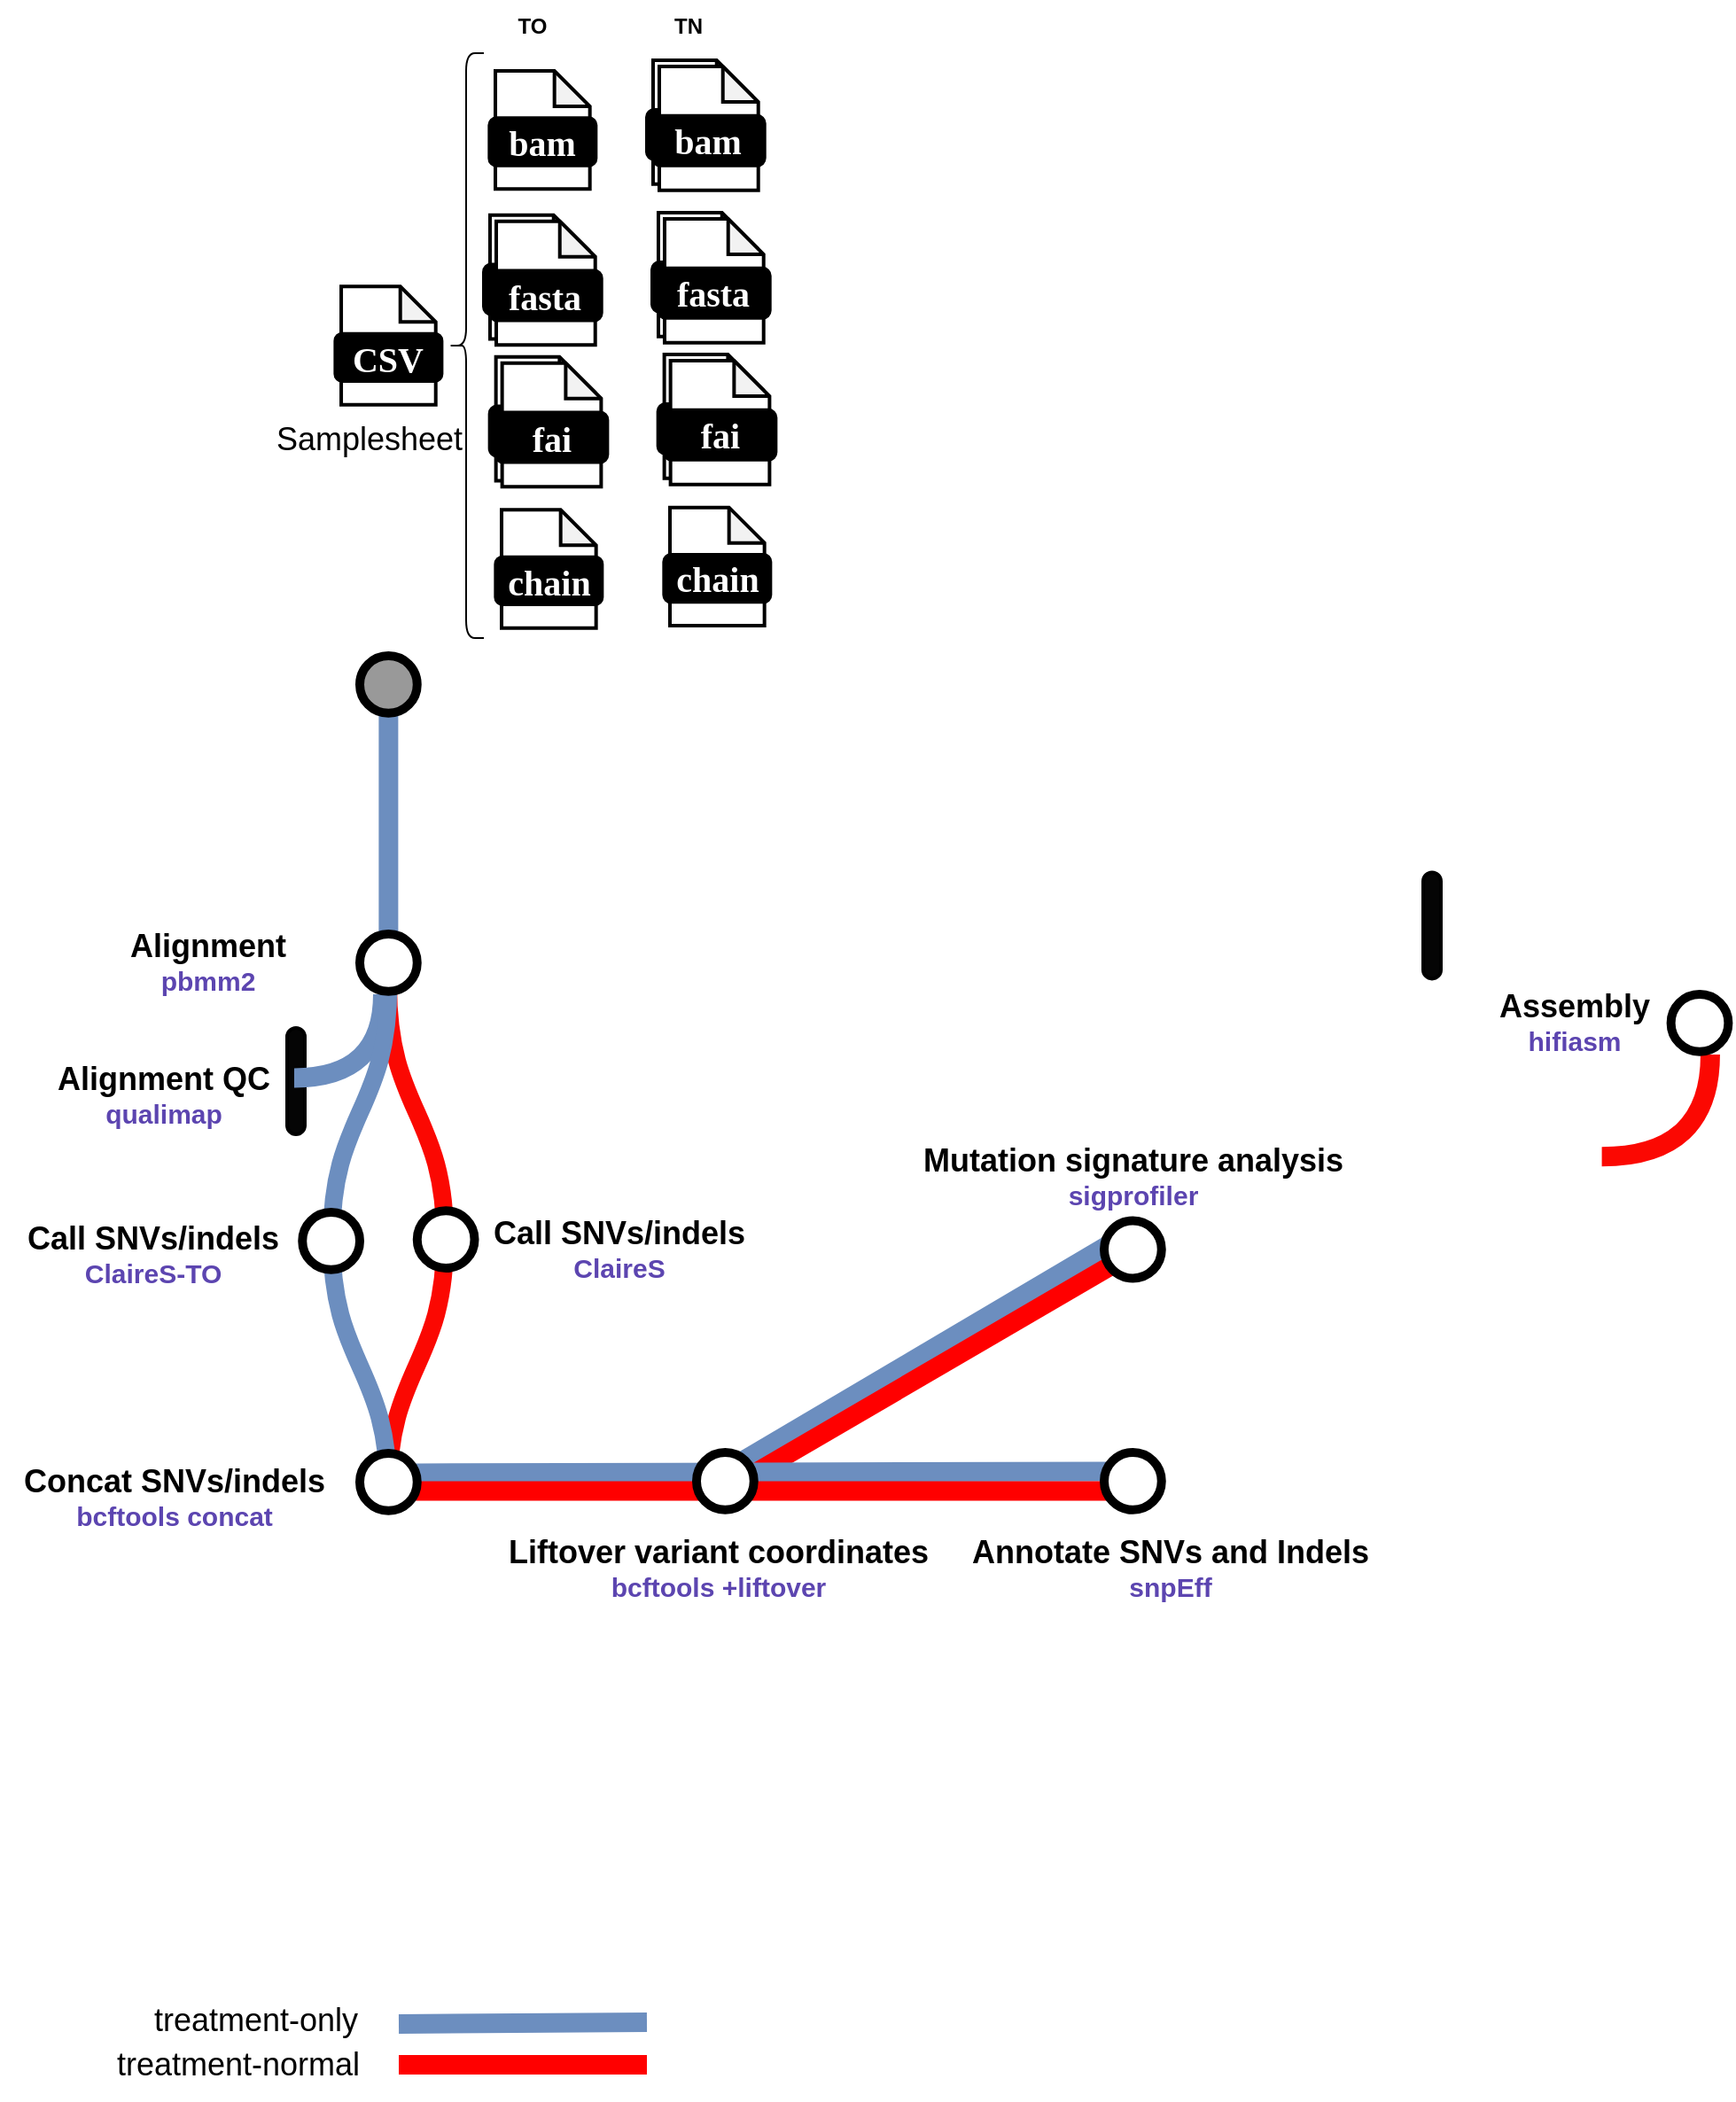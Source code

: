 <mxfile version="26.0.9">
  <diagram name="Page-1" id="ja9XtFvne95rLbHmj2Od">
    <mxGraphModel dx="3043" dy="1979" grid="1" gridSize="10" guides="1" tooltips="1" connect="1" arrows="1" fold="1" page="1" pageScale="1" pageWidth="850" pageHeight="1100" math="0" shadow="0">
      <root>
        <mxCell id="0" />
        <mxCell id="1" parent="0" />
        <mxCell id="D01ZsNCrRtUTPk7ArrLo-1" value="&lt;span style=&quot;font-size: 18px;&quot;&gt;&lt;b&gt;Alignment&lt;/b&gt;&lt;/span&gt;&lt;div&gt;&lt;b style=&quot;&quot;&gt;&lt;font color=&quot;#5c45b0&quot; style=&quot;font-size: 15px;&quot;&gt;pbmm2&lt;/font&gt;&lt;/b&gt;&lt;/div&gt;" style="text;html=1;align=center;verticalAlign=middle;resizable=0;points=[];autosize=1;strokeColor=none;fillColor=none;" vertex="1" parent="1">
          <mxGeometry x="-801" y="388.23" width="110" height="50" as="geometry" />
        </mxCell>
        <mxCell id="D01ZsNCrRtUTPk7ArrLo-3" value="" style="endArrow=none;html=1;rounded=1;strokeWidth=11;fontSize=12;startSize=8;endSize=8;curved=1;exitX=0.5;exitY=1;exitDx=0;exitDy=0;fillColor=#dae8fc;strokeColor=light-dark(#6c8ebf, #005759);" edge="1" parent="1" target="D01ZsNCrRtUTPk7ArrLo-20">
          <mxGeometry width="50" height="50" relative="1" as="geometry">
            <mxPoint x="-643.81" y="264.04" as="sourcePoint" />
            <mxPoint x="-643.81" y="604.04" as="targetPoint" />
          </mxGeometry>
        </mxCell>
        <mxCell id="D01ZsNCrRtUTPk7ArrLo-4" value="" style="group" vertex="1" connectable="0" parent="1">
          <mxGeometry x="-673.807" y="31.667" width="83.807" height="106.667" as="geometry" />
        </mxCell>
        <mxCell id="D01ZsNCrRtUTPk7ArrLo-5" value="" style="shape=note;whiteSpace=wrap;html=1;backgroundOutline=1;darkOpacity=0.05;rounded=1;size=20;strokeWidth=2;" vertex="1" parent="D01ZsNCrRtUTPk7ArrLo-4">
          <mxGeometry x="3.333" width="53.333" height="66.667" as="geometry" />
        </mxCell>
        <mxCell id="D01ZsNCrRtUTPk7ArrLo-6" value="&lt;font data-font-src=&quot;https://fonts.googleapis.com/css?family=Maven+Pro&quot; face=&quot;Maven Pro&quot; color=&quot;#ffffff&quot;&gt;&lt;b&gt;&lt;font style=&quot;font-size: 20px;&quot;&gt;CSV&lt;/font&gt;&lt;/b&gt;&lt;/font&gt;" style="rounded=1;whiteSpace=wrap;html=1;strokeWidth=2;fillColor=#000000;" vertex="1" parent="D01ZsNCrRtUTPk7ArrLo-4">
          <mxGeometry y="26.667" width="60" height="26.667" as="geometry" />
        </mxCell>
        <mxCell id="D01ZsNCrRtUTPk7ArrLo-7" value="&lt;font style=&quot;font-size: 18px;&quot; face=&quot;Helvetica&quot;&gt;Samplesheet&lt;/font&gt;" style="text;html=1;align=center;verticalAlign=middle;resizable=0;points=[];autosize=1;strokeColor=none;fillColor=none;" vertex="1" parent="D01ZsNCrRtUTPk7ArrLo-4">
          <mxGeometry x="-46.193" y="66.667" width="130" height="40" as="geometry" />
        </mxCell>
        <mxCell id="D01ZsNCrRtUTPk7ArrLo-8" value="" style="group" vertex="1" connectable="0" parent="1">
          <mxGeometry x="-586.83" y="-90" width="60" height="66.667" as="geometry" />
        </mxCell>
        <mxCell id="D01ZsNCrRtUTPk7ArrLo-9" value="" style="shape=note;whiteSpace=wrap;html=1;backgroundOutline=1;darkOpacity=0.05;rounded=1;size=20;strokeWidth=2;" vertex="1" parent="D01ZsNCrRtUTPk7ArrLo-8">
          <mxGeometry x="3.333" width="53.333" height="66.667" as="geometry" />
        </mxCell>
        <mxCell id="D01ZsNCrRtUTPk7ArrLo-10" value="&lt;font face=&quot;Maven Pro&quot; color=&quot;#ffffff&quot;&gt;&lt;span style=&quot;font-size: 20px;&quot;&gt;&lt;b&gt;bam&lt;/b&gt;&lt;/span&gt;&lt;/font&gt;" style="rounded=1;whiteSpace=wrap;html=1;strokeWidth=2;fillColor=#000000;" vertex="1" parent="D01ZsNCrRtUTPk7ArrLo-8">
          <mxGeometry y="26.667" width="60" height="26.667" as="geometry" />
        </mxCell>
        <mxCell id="D01ZsNCrRtUTPk7ArrLo-14" value="" style="shape=curlyBracket;whiteSpace=wrap;html=1;rounded=1;labelPosition=left;verticalLabelPosition=middle;align=right;verticalAlign=middle;size=0.5;" vertex="1" parent="1">
          <mxGeometry x="-610" y="-100" width="20" height="330" as="geometry" />
        </mxCell>
        <mxCell id="D01ZsNCrRtUTPk7ArrLo-15" value="" style="group" vertex="1" connectable="0" parent="1">
          <mxGeometry x="-583.33" y="157.663" width="60" height="66.667" as="geometry" />
        </mxCell>
        <mxCell id="D01ZsNCrRtUTPk7ArrLo-16" value="" style="shape=note;whiteSpace=wrap;html=1;backgroundOutline=1;darkOpacity=0.05;rounded=1;size=20;strokeWidth=2;" vertex="1" parent="D01ZsNCrRtUTPk7ArrLo-15">
          <mxGeometry x="3.333" width="53.333" height="66.667" as="geometry" />
        </mxCell>
        <mxCell id="D01ZsNCrRtUTPk7ArrLo-17" value="&lt;font data-font-src=&quot;https://fonts.googleapis.com/css?family=Maven+Pro&quot; face=&quot;Maven Pro&quot; color=&quot;#ffffff&quot;&gt;&lt;b&gt;&lt;font style=&quot;font-size: 20px;&quot;&gt;chain&lt;/font&gt;&lt;/b&gt;&lt;/font&gt;" style="rounded=1;whiteSpace=wrap;html=1;strokeWidth=2;fillColor=#000000;" vertex="1" parent="D01ZsNCrRtUTPk7ArrLo-15">
          <mxGeometry y="26.667" width="60" height="26.667" as="geometry" />
        </mxCell>
        <mxCell id="D01ZsNCrRtUTPk7ArrLo-18" value="&lt;b&gt;TO&lt;/b&gt;" style="text;html=1;align=center;verticalAlign=middle;resizable=0;points=[];autosize=1;strokeColor=none;fillColor=none;" vertex="1" parent="1">
          <mxGeometry x="-583.33" y="-130" width="40" height="30" as="geometry" />
        </mxCell>
        <mxCell id="D01ZsNCrRtUTPk7ArrLo-24" value="" style="ellipse;whiteSpace=wrap;html=1;aspect=fixed;rounded=1;rotation=0;strokeWidth=5;fillColor=#999999;" vertex="1" parent="1">
          <mxGeometry x="-660" y="239.999" width="32.381" height="32.381" as="geometry" />
        </mxCell>
        <mxCell id="D01ZsNCrRtUTPk7ArrLo-25" value="&lt;b&gt;TN&lt;/b&gt;" style="text;html=1;align=center;verticalAlign=middle;resizable=0;points=[];autosize=1;strokeColor=none;fillColor=none;" vertex="1" parent="1">
          <mxGeometry x="-495.0" y="-130" width="40" height="30" as="geometry" />
        </mxCell>
        <mxCell id="D01ZsNCrRtUTPk7ArrLo-33" value="" style="group" vertex="1" connectable="0" parent="1">
          <mxGeometry x="-590" y="-8.66" width="66.35" height="73.34" as="geometry" />
        </mxCell>
        <mxCell id="D01ZsNCrRtUTPk7ArrLo-34" value="" style="shape=note;whiteSpace=wrap;html=1;backgroundOutline=1;darkOpacity=0.05;rounded=1;size=20;strokeWidth=2;" vertex="1" parent="D01ZsNCrRtUTPk7ArrLo-33">
          <mxGeometry x="3.492" width="55.874" height="69.848" as="geometry" />
        </mxCell>
        <mxCell id="D01ZsNCrRtUTPk7ArrLo-35" value="&lt;font data-font-src=&quot;https://fonts.googleapis.com/css?family=Maven+Pro&quot; face=&quot;Maven Pro&quot; color=&quot;#ffffff&quot;&gt;&lt;b&gt;&lt;font style=&quot;font-size: 20px;&quot;&gt;Fastq&lt;/font&gt;&lt;/b&gt;&lt;/font&gt;" style="rounded=1;whiteSpace=wrap;html=1;strokeWidth=2;fillColor=#000000;" vertex="1" parent="D01ZsNCrRtUTPk7ArrLo-33">
          <mxGeometry y="27.939" width="62.858" height="27.939" as="geometry" />
        </mxCell>
        <mxCell id="D01ZsNCrRtUTPk7ArrLo-36" value="" style="shape=note;whiteSpace=wrap;html=1;backgroundOutline=1;darkOpacity=0.05;rounded=1;size=20;strokeWidth=2;" vertex="1" parent="D01ZsNCrRtUTPk7ArrLo-33">
          <mxGeometry x="6.984" y="3.492" width="55.874" height="69.848" as="geometry" />
        </mxCell>
        <mxCell id="D01ZsNCrRtUTPk7ArrLo-37" value="&lt;font data-font-src=&quot;https://fonts.googleapis.com/css?family=Maven+Pro&quot; face=&quot;Maven Pro&quot; color=&quot;#ffffff&quot;&gt;&lt;b&gt;&lt;font style=&quot;font-size: 20px;&quot;&gt;fasta&lt;/font&gt;&lt;/b&gt;&lt;/font&gt;" style="rounded=1;whiteSpace=wrap;html=1;strokeWidth=2;fillColor=#000000;" vertex="1" parent="D01ZsNCrRtUTPk7ArrLo-33">
          <mxGeometry x="3.492" y="31.431" width="62.858" height="27.939" as="geometry" />
        </mxCell>
        <mxCell id="D01ZsNCrRtUTPk7ArrLo-38" value="" style="group" vertex="1" connectable="0" parent="1">
          <mxGeometry x="-586.67" y="71.34" width="66.35" height="73.34" as="geometry" />
        </mxCell>
        <mxCell id="D01ZsNCrRtUTPk7ArrLo-39" value="" style="shape=note;whiteSpace=wrap;html=1;backgroundOutline=1;darkOpacity=0.05;rounded=1;size=20;strokeWidth=2;" vertex="1" parent="D01ZsNCrRtUTPk7ArrLo-38">
          <mxGeometry x="3.492" width="55.874" height="69.848" as="geometry" />
        </mxCell>
        <mxCell id="D01ZsNCrRtUTPk7ArrLo-40" value="&lt;font data-font-src=&quot;https://fonts.googleapis.com/css?family=Maven+Pro&quot; face=&quot;Maven Pro&quot; color=&quot;#ffffff&quot;&gt;&lt;b&gt;&lt;font style=&quot;font-size: 20px;&quot;&gt;Fastq&lt;/font&gt;&lt;/b&gt;&lt;/font&gt;" style="rounded=1;whiteSpace=wrap;html=1;strokeWidth=2;fillColor=#000000;" vertex="1" parent="D01ZsNCrRtUTPk7ArrLo-38">
          <mxGeometry y="27.939" width="62.858" height="27.939" as="geometry" />
        </mxCell>
        <mxCell id="D01ZsNCrRtUTPk7ArrLo-41" value="" style="shape=note;whiteSpace=wrap;html=1;backgroundOutline=1;darkOpacity=0.05;rounded=1;size=20;strokeWidth=2;" vertex="1" parent="D01ZsNCrRtUTPk7ArrLo-38">
          <mxGeometry x="6.984" y="3.492" width="55.874" height="69.848" as="geometry" />
        </mxCell>
        <mxCell id="D01ZsNCrRtUTPk7ArrLo-42" value="&lt;font data-font-src=&quot;https://fonts.googleapis.com/css?family=Maven+Pro&quot; face=&quot;Maven Pro&quot; color=&quot;#ffffff&quot;&gt;&lt;b&gt;&lt;font style=&quot;font-size: 20px;&quot;&gt;fai&lt;/font&gt;&lt;/b&gt;&lt;/font&gt;" style="rounded=1;whiteSpace=wrap;html=1;strokeWidth=2;fillColor=#000000;" vertex="1" parent="D01ZsNCrRtUTPk7ArrLo-38">
          <mxGeometry x="3.492" y="31.431" width="62.858" height="27.939" as="geometry" />
        </mxCell>
        <mxCell id="D01ZsNCrRtUTPk7ArrLo-43" value="" style="group" vertex="1" connectable="0" parent="1">
          <mxGeometry x="-488.33" y="156.323" width="60" height="66.667" as="geometry" />
        </mxCell>
        <mxCell id="D01ZsNCrRtUTPk7ArrLo-44" value="" style="shape=note;whiteSpace=wrap;html=1;backgroundOutline=1;darkOpacity=0.05;rounded=1;size=20;strokeWidth=2;" vertex="1" parent="D01ZsNCrRtUTPk7ArrLo-43">
          <mxGeometry x="3.333" width="53.333" height="66.667" as="geometry" />
        </mxCell>
        <mxCell id="D01ZsNCrRtUTPk7ArrLo-45" value="&lt;font data-font-src=&quot;https://fonts.googleapis.com/css?family=Maven+Pro&quot; face=&quot;Maven Pro&quot; color=&quot;#ffffff&quot;&gt;&lt;b&gt;&lt;font style=&quot;font-size: 20px;&quot;&gt;chain&lt;/font&gt;&lt;/b&gt;&lt;/font&gt;" style="rounded=1;whiteSpace=wrap;html=1;strokeWidth=2;fillColor=#000000;" vertex="1" parent="D01ZsNCrRtUTPk7ArrLo-43">
          <mxGeometry y="26.667" width="60" height="26.667" as="geometry" />
        </mxCell>
        <mxCell id="D01ZsNCrRtUTPk7ArrLo-46" value="" style="group" vertex="1" connectable="0" parent="1">
          <mxGeometry x="-495" y="-10.0" width="66.35" height="73.34" as="geometry" />
        </mxCell>
        <mxCell id="D01ZsNCrRtUTPk7ArrLo-47" value="" style="shape=note;whiteSpace=wrap;html=1;backgroundOutline=1;darkOpacity=0.05;rounded=1;size=20;strokeWidth=2;" vertex="1" parent="D01ZsNCrRtUTPk7ArrLo-46">
          <mxGeometry x="3.492" width="55.874" height="69.848" as="geometry" />
        </mxCell>
        <mxCell id="D01ZsNCrRtUTPk7ArrLo-48" value="&lt;font data-font-src=&quot;https://fonts.googleapis.com/css?family=Maven+Pro&quot; face=&quot;Maven Pro&quot; color=&quot;#ffffff&quot;&gt;&lt;b&gt;&lt;font style=&quot;font-size: 20px;&quot;&gt;Fastq&lt;/font&gt;&lt;/b&gt;&lt;/font&gt;" style="rounded=1;whiteSpace=wrap;html=1;strokeWidth=2;fillColor=#000000;" vertex="1" parent="D01ZsNCrRtUTPk7ArrLo-46">
          <mxGeometry y="27.939" width="62.858" height="27.939" as="geometry" />
        </mxCell>
        <mxCell id="D01ZsNCrRtUTPk7ArrLo-49" value="" style="shape=note;whiteSpace=wrap;html=1;backgroundOutline=1;darkOpacity=0.05;rounded=1;size=20;strokeWidth=2;" vertex="1" parent="D01ZsNCrRtUTPk7ArrLo-46">
          <mxGeometry x="6.984" y="3.492" width="55.874" height="69.848" as="geometry" />
        </mxCell>
        <mxCell id="D01ZsNCrRtUTPk7ArrLo-50" value="&lt;font data-font-src=&quot;https://fonts.googleapis.com/css?family=Maven+Pro&quot; face=&quot;Maven Pro&quot; color=&quot;#ffffff&quot;&gt;&lt;b&gt;&lt;font style=&quot;font-size: 20px;&quot;&gt;fasta&lt;/font&gt;&lt;/b&gt;&lt;/font&gt;" style="rounded=1;whiteSpace=wrap;html=1;strokeWidth=2;fillColor=#000000;" vertex="1" parent="D01ZsNCrRtUTPk7ArrLo-46">
          <mxGeometry x="3.492" y="31.431" width="62.858" height="27.939" as="geometry" />
        </mxCell>
        <mxCell id="D01ZsNCrRtUTPk7ArrLo-51" value="" style="group" vertex="1" connectable="0" parent="1">
          <mxGeometry x="-491.67" y="70" width="66.35" height="73.34" as="geometry" />
        </mxCell>
        <mxCell id="D01ZsNCrRtUTPk7ArrLo-52" value="" style="shape=note;whiteSpace=wrap;html=1;backgroundOutline=1;darkOpacity=0.05;rounded=1;size=20;strokeWidth=2;" vertex="1" parent="D01ZsNCrRtUTPk7ArrLo-51">
          <mxGeometry x="3.492" width="55.874" height="69.848" as="geometry" />
        </mxCell>
        <mxCell id="D01ZsNCrRtUTPk7ArrLo-53" value="&lt;font data-font-src=&quot;https://fonts.googleapis.com/css?family=Maven+Pro&quot; face=&quot;Maven Pro&quot; color=&quot;#ffffff&quot;&gt;&lt;b&gt;&lt;font style=&quot;font-size: 20px;&quot;&gt;Fastq&lt;/font&gt;&lt;/b&gt;&lt;/font&gt;" style="rounded=1;whiteSpace=wrap;html=1;strokeWidth=2;fillColor=#000000;" vertex="1" parent="D01ZsNCrRtUTPk7ArrLo-51">
          <mxGeometry y="27.939" width="62.858" height="27.939" as="geometry" />
        </mxCell>
        <mxCell id="D01ZsNCrRtUTPk7ArrLo-54" value="" style="shape=note;whiteSpace=wrap;html=1;backgroundOutline=1;darkOpacity=0.05;rounded=1;size=20;strokeWidth=2;" vertex="1" parent="D01ZsNCrRtUTPk7ArrLo-51">
          <mxGeometry x="6.984" y="3.492" width="55.874" height="69.848" as="geometry" />
        </mxCell>
        <mxCell id="D01ZsNCrRtUTPk7ArrLo-55" value="&lt;font data-font-src=&quot;https://fonts.googleapis.com/css?family=Maven+Pro&quot; face=&quot;Maven Pro&quot; color=&quot;#ffffff&quot;&gt;&lt;b&gt;&lt;font style=&quot;font-size: 20px;&quot;&gt;fai&lt;/font&gt;&lt;/b&gt;&lt;/font&gt;" style="rounded=1;whiteSpace=wrap;html=1;strokeWidth=2;fillColor=#000000;" vertex="1" parent="D01ZsNCrRtUTPk7ArrLo-51">
          <mxGeometry x="3.492" y="31.431" width="62.858" height="27.939" as="geometry" />
        </mxCell>
        <mxCell id="D01ZsNCrRtUTPk7ArrLo-56" value="" style="group" vertex="1" connectable="0" parent="1">
          <mxGeometry x="-498" y="-96" width="66.35" height="73.34" as="geometry" />
        </mxCell>
        <mxCell id="D01ZsNCrRtUTPk7ArrLo-57" value="" style="shape=note;whiteSpace=wrap;html=1;backgroundOutline=1;darkOpacity=0.05;rounded=1;size=20;strokeWidth=2;" vertex="1" parent="D01ZsNCrRtUTPk7ArrLo-56">
          <mxGeometry x="3.492" width="55.874" height="69.848" as="geometry" />
        </mxCell>
        <mxCell id="D01ZsNCrRtUTPk7ArrLo-58" value="&lt;font data-font-src=&quot;https://fonts.googleapis.com/css?family=Maven+Pro&quot; face=&quot;Maven Pro&quot; color=&quot;#ffffff&quot;&gt;&lt;b&gt;&lt;font style=&quot;font-size: 20px;&quot;&gt;Fastq&lt;/font&gt;&lt;/b&gt;&lt;/font&gt;" style="rounded=1;whiteSpace=wrap;html=1;strokeWidth=2;fillColor=#000000;" vertex="1" parent="D01ZsNCrRtUTPk7ArrLo-56">
          <mxGeometry y="27.939" width="62.858" height="27.939" as="geometry" />
        </mxCell>
        <mxCell id="D01ZsNCrRtUTPk7ArrLo-59" value="" style="shape=note;whiteSpace=wrap;html=1;backgroundOutline=1;darkOpacity=0.05;rounded=1;size=20;strokeWidth=2;" vertex="1" parent="D01ZsNCrRtUTPk7ArrLo-56">
          <mxGeometry x="6.984" y="3.492" width="55.874" height="69.848" as="geometry" />
        </mxCell>
        <mxCell id="D01ZsNCrRtUTPk7ArrLo-60" value="&lt;font data-font-src=&quot;https://fonts.googleapis.com/css?family=Maven+Pro&quot; face=&quot;Maven Pro&quot; color=&quot;#ffffff&quot;&gt;&lt;b&gt;&lt;font style=&quot;font-size: 20px;&quot;&gt;bam&lt;/font&gt;&lt;/b&gt;&lt;/font&gt;" style="rounded=1;whiteSpace=wrap;html=1;strokeWidth=2;fillColor=#000000;" vertex="1" parent="D01ZsNCrRtUTPk7ArrLo-56">
          <mxGeometry x="3.492" y="31.431" width="62.858" height="27.939" as="geometry" />
        </mxCell>
        <mxCell id="D01ZsNCrRtUTPk7ArrLo-61" value="" style="endArrow=none;html=1;rounded=1;strokeWidth=11;fontSize=12;startSize=8;endSize=8;curved=1;exitX=0.5;exitY=1;exitDx=0;exitDy=0;fillColor=#dae8fc;strokeColor=#6c8ebf;movable=1;resizable=1;rotatable=1;deletable=1;editable=1;locked=0;connectable=1;" edge="1" parent="1">
          <mxGeometry width="50" height="50" relative="1" as="geometry">
            <mxPoint x="-638" y="1012" as="sourcePoint" />
            <mxPoint x="-498.0" y="1011" as="targetPoint" />
          </mxGeometry>
        </mxCell>
        <mxCell id="D01ZsNCrRtUTPk7ArrLo-62" value="" style="endArrow=none;html=1;rounded=1;strokeWidth=11;fontSize=12;startSize=8;endSize=8;curved=1;fillColor=#dae8fc;strokeColor=#FF0000;" edge="1" parent="1">
          <mxGeometry width="50" height="50" relative="1" as="geometry">
            <mxPoint x="-498.0" y="1035" as="sourcePoint" />
            <mxPoint x="-638" y="1035" as="targetPoint" />
          </mxGeometry>
        </mxCell>
        <mxCell id="D01ZsNCrRtUTPk7ArrLo-63" value="&lt;span style=&quot;font-size: 18px;&quot;&gt;treatment-only&lt;/span&gt;" style="text;html=1;align=center;verticalAlign=middle;resizable=0;points=[];autosize=1;strokeColor=none;fillColor=none;" vertex="1" parent="1">
          <mxGeometry x="-789" y="990" width="140" height="40" as="geometry" />
        </mxCell>
        <mxCell id="D01ZsNCrRtUTPk7ArrLo-64" value="&lt;span style=&quot;font-size: 18px;&quot;&gt;treatment-normal&lt;/span&gt;" style="text;html=1;align=center;verticalAlign=middle;resizable=0;points=[];autosize=1;strokeColor=none;fillColor=none;container=0;flipH=0;" vertex="1" parent="1">
          <mxGeometry x="-809" y="1015" width="160" height="40" as="geometry" />
        </mxCell>
        <mxCell id="D01ZsNCrRtUTPk7ArrLo-65" value="&lt;span style=&quot;font-size: 18px;&quot;&gt;&lt;b&gt;Assembly&lt;/b&gt;&lt;/span&gt;&lt;div&gt;&lt;b style=&quot;&quot;&gt;&lt;font color=&quot;#5c45b0&quot; style=&quot;font-size: 15px;&quot;&gt;hifiasm&lt;/font&gt;&lt;/b&gt;&lt;/div&gt;" style="text;html=1;align=center;verticalAlign=middle;resizable=0;points=[];autosize=1;strokeColor=none;fillColor=none;" vertex="1" parent="1">
          <mxGeometry x="-30.19" y="422.19" width="110" height="50" as="geometry" />
        </mxCell>
        <mxCell id="D01ZsNCrRtUTPk7ArrLo-66" value="" style="rounded=1;whiteSpace=wrap;html=1;strokeWidth=2;arcSize=50;fillColor=#050505;" vertex="1" parent="1">
          <mxGeometry x="-701" y="450" width="10" height="60" as="geometry" />
        </mxCell>
        <mxCell id="D01ZsNCrRtUTPk7ArrLo-67" value="&lt;span style=&quot;font-size: 18px;&quot;&gt;&lt;b&gt;Alignment QC&lt;/b&gt;&lt;/span&gt;&lt;div&gt;&lt;font color=&quot;#5c45b0&quot;&gt;&lt;span style=&quot;font-size: 15px;&quot;&gt;&lt;b&gt;qualimap&lt;/b&gt;&lt;/span&gt;&lt;/font&gt;&lt;/div&gt;" style="text;html=1;align=center;verticalAlign=middle;resizable=0;points=[];autosize=1;strokeColor=none;fillColor=none;" vertex="1" parent="1">
          <mxGeometry x="-841" y="463.38" width="140" height="50" as="geometry" />
        </mxCell>
        <mxCell id="D01ZsNCrRtUTPk7ArrLo-69" value="" style="endArrow=none;html=1;rounded=1;strokeWidth=11;fontSize=12;startSize=8;endSize=8;curved=1;exitX=0.5;exitY=1;exitDx=0;exitDy=0;fillColor=#dae8fc;strokeColor=light-dark(#fb0802, #005759);edgeStyle=orthogonalEdgeStyle;" edge="1" parent="1">
          <mxGeometry width="50" height="50" relative="1" as="geometry">
            <mxPoint x="101.98" y="465.0" as="sourcePoint" />
            <mxPoint x="40.8" y="522.62" as="targetPoint" />
            <Array as="points">
              <mxPoint x="101.8" y="522.62" />
            </Array>
          </mxGeometry>
        </mxCell>
        <mxCell id="D01ZsNCrRtUTPk7ArrLo-70" value="" style="ellipse;whiteSpace=wrap;html=1;aspect=fixed;rounded=1;rotation=0;strokeWidth=5;" vertex="1" parent="1">
          <mxGeometry x="79.81" y="430.999" width="32.381" height="32.381" as="geometry" />
        </mxCell>
        <mxCell id="D01ZsNCrRtUTPk7ArrLo-68" value="" style="endArrow=none;html=1;rounded=1;strokeWidth=11;fontSize=12;startSize=8;endSize=8;curved=1;exitX=0.5;exitY=1;exitDx=0;exitDy=0;fillColor=#dae8fc;strokeColor=#6c8ebf;edgeStyle=orthogonalEdgeStyle;entryX=1;entryY=0.28;entryDx=0;entryDy=0;entryPerimeter=0;" edge="1" parent="1">
          <mxGeometry width="50" height="50" relative="1" as="geometry">
            <mxPoint x="-647" y="431.0" as="sourcePoint" />
            <mxPoint x="-697" y="478.19" as="targetPoint" />
            <Array as="points">
              <mxPoint x="-647" y="479.19" />
            </Array>
          </mxGeometry>
        </mxCell>
        <mxCell id="D01ZsNCrRtUTPk7ArrLo-74" value="&lt;span style=&quot;font-size: 18px;&quot;&gt;&lt;b&gt;Call SNVs/indels&lt;/b&gt;&lt;/span&gt;&lt;br&gt;&lt;div&gt;&lt;b style=&quot;&quot;&gt;&lt;font color=&quot;#5c45b0&quot; style=&quot;font-size: 15px;&quot;&gt;ClaireS&lt;/font&gt;&lt;/b&gt;&lt;/div&gt;" style="text;html=1;align=center;verticalAlign=middle;resizable=0;points=[];autosize=1;strokeColor=none;fillColor=none;" vertex="1" parent="1">
          <mxGeometry x="-598.65" y="550" width="170" height="50" as="geometry" />
        </mxCell>
        <mxCell id="D01ZsNCrRtUTPk7ArrLo-75" value="" style="shape=stencil(nVPBbsMgDP0ajkNgjzU7Tun2H6ylC1oKEaFt9vcjMZ2alkzdLC4828/m2TCs+0Z3hoHQfWc2keGaARx1sPq9TTAkT0MgcgWrZBWhJ0JBcvk0GqF9DP7TnOw25izrGhNsHL34ysRLihkP1hvvXCpovetnngt/ItPWpVwxEJmgIl90k3TrEv/eRBNmKIO3u2nl/2mxTsjSU7De+WA+gj+4bbGZnW1bUuyXjjs9annjOLv3/mguFOJzja6GVq7xo80hEJekZMXheRyuypSyyDlAOTrDwFFIEI/KPIi8JANmTQVXFSbLGbiY8be+peLV6qrpUhtQCIfyG7G47eeO71J5WpWFYaZvuLQGU9rNHk0ofd0J+AY=);whiteSpace=wrap;html=1;fillColor=none;strokeColor=light-dark(#fb0802, #005759);strokeWidth=10;rotation=90;" vertex="1" parent="1">
          <mxGeometry x="-771.08" y="553.14" width="286.27" height="32.07" as="geometry" />
        </mxCell>
        <mxCell id="D01ZsNCrRtUTPk7ArrLo-73" value="" style="ellipse;whiteSpace=wrap;html=1;aspect=fixed;rounded=1;rotation=0;strokeWidth=5;" vertex="1" parent="1">
          <mxGeometry x="-627.62" y="553.139" width="32.381" height="32.381" as="geometry" />
        </mxCell>
        <mxCell id="D01ZsNCrRtUTPk7ArrLo-76" value="" style="shape=stencil(nVPBbsMgDP0ajkNgjzU7Tun2H6ylC1oKEaFt9vcjMZ2alkzdLC4828/m2TCs+0Z3hoHQfWc2keGaARx1sPq9TTAkT0MgcgWrZBWhJ0JBcvk0GqF9DP7TnOw25izrGhNsHL34ysRLihkP1hvvXCpovetnngt/ItPWpVwxEJmgIl90k3TrEv/eRBNmKIO3u2nl/2mxTsjSU7De+WA+gj+4bbGZnW1bUuyXjjs9annjOLv3/mguFOJzja6GVq7xo80hEJekZMXheRyuypSyyDlAOTrDwFFIEI/KPIi8JANmTQVXFSbLGbiY8be+peLV6qrpUhtQCIfyG7G47eeO71J5WpWFYaZvuLQGU9rNHk0ofd0J+AY=);whiteSpace=wrap;html=1;fillColor=none;strokeColor=light-dark(#6c8ebf, #005759);strokeWidth=10;rotation=90;flipV=1;" vertex="1" parent="1">
          <mxGeometry x="-803" y="553.14" width="286.27" height="32.07" as="geometry" />
        </mxCell>
        <mxCell id="D01ZsNCrRtUTPk7ArrLo-77" value="" style="ellipse;whiteSpace=wrap;html=1;aspect=fixed;rounded=1;rotation=0;strokeWidth=5;" vertex="1" parent="1">
          <mxGeometry x="-692.38" y="553.999" width="32.381" height="32.381" as="geometry" />
        </mxCell>
        <mxCell id="D01ZsNCrRtUTPk7ArrLo-78" value="&lt;span style=&quot;font-size: 18px;&quot;&gt;&lt;b&gt;Call SNVs/indels&lt;/b&gt;&lt;/span&gt;&lt;br&gt;&lt;div&gt;&lt;b style=&quot;&quot;&gt;&lt;font color=&quot;#5c45b0&quot; style=&quot;font-size: 15px;&quot;&gt;ClaireS-TO&lt;/font&gt;&lt;/b&gt;&lt;/div&gt;" style="text;html=1;align=center;verticalAlign=middle;resizable=0;points=[];autosize=1;strokeColor=none;fillColor=none;" vertex="1" parent="1">
          <mxGeometry x="-862.38" y="553.14" width="170" height="50" as="geometry" />
        </mxCell>
        <mxCell id="D01ZsNCrRtUTPk7ArrLo-20" value="" style="ellipse;whiteSpace=wrap;html=1;aspect=fixed;rounded=1;rotation=0;strokeWidth=5;" vertex="1" parent="1">
          <mxGeometry x="-660" y="397.039" width="32.381" height="32.381" as="geometry" />
        </mxCell>
        <mxCell id="D01ZsNCrRtUTPk7ArrLo-80" value="&lt;span style=&quot;font-size: 18px;&quot;&gt;&lt;b&gt;Concat SNVs/indels&lt;/b&gt;&lt;/span&gt;&lt;br&gt;&lt;div&gt;&lt;b style=&quot;&quot;&gt;&lt;font color=&quot;#5c45b0&quot; style=&quot;font-size: 15px;&quot;&gt;bcftools concat&lt;/font&gt;&lt;/b&gt;&lt;/div&gt;" style="text;html=1;align=center;verticalAlign=middle;resizable=0;points=[];autosize=1;strokeColor=none;fillColor=none;" vertex="1" parent="1">
          <mxGeometry x="-859.81" y="690" width="190" height="50" as="geometry" />
        </mxCell>
        <mxCell id="D01ZsNCrRtUTPk7ArrLo-85" value="&lt;span style=&quot;font-size: 18px;&quot;&gt;&lt;b&gt;Liftover variant coordinates&lt;/b&gt;&lt;/span&gt;&lt;br&gt;&lt;div&gt;&lt;b style=&quot;&quot;&gt;&lt;font color=&quot;#5c45b0&quot; style=&quot;font-size: 15px;&quot;&gt;bcftools +liftover&lt;/font&gt;&lt;/b&gt;&lt;/div&gt;" style="text;html=1;align=center;verticalAlign=middle;resizable=0;points=[];autosize=1;strokeColor=none;fillColor=none;" vertex="1" parent="1">
          <mxGeometry x="-588.33" y="730" width="260" height="50" as="geometry" />
        </mxCell>
        <mxCell id="D01ZsNCrRtUTPk7ArrLo-91" value="&lt;span style=&quot;font-size: 18px;&quot;&gt;&lt;b&gt;Annotate SNVs and Indels&lt;/b&gt;&lt;/span&gt;&lt;br&gt;&lt;div&gt;&lt;b style=&quot;&quot;&gt;&lt;font color=&quot;#5c45b0&quot; style=&quot;font-size: 15px;&quot;&gt;snpEff&lt;/font&gt;&lt;/b&gt;&lt;/div&gt;" style="text;html=1;align=center;verticalAlign=middle;resizable=0;points=[];autosize=1;strokeColor=none;fillColor=none;" vertex="1" parent="1">
          <mxGeometry x="-328.33" y="730" width="250" height="50" as="geometry" />
        </mxCell>
        <mxCell id="D01ZsNCrRtUTPk7ArrLo-94" value="" style="group;rotation=-30;" vertex="1" connectable="0" parent="1">
          <mxGeometry x="-460" y="630" width="250" height="11" as="geometry" />
        </mxCell>
        <mxCell id="D01ZsNCrRtUTPk7ArrLo-92" value="" style="endArrow=none;html=1;rounded=1;strokeWidth=11;fontSize=12;startSize=8;endSize=8;curved=1;exitX=0.5;exitY=1;exitDx=0;exitDy=0;fillColor=#dae8fc;strokeColor=#6c8ebf;movable=1;resizable=1;rotatable=1;deletable=1;editable=1;locked=0;connectable=1;" edge="1" parent="D01ZsNCrRtUTPk7ArrLo-94">
          <mxGeometry width="50" height="50" relative="1" as="geometry">
            <mxPoint x="15" y="65" as="sourcePoint" />
            <mxPoint x="230" y="-62" as="targetPoint" />
          </mxGeometry>
        </mxCell>
        <mxCell id="D01ZsNCrRtUTPk7ArrLo-93" value="" style="endArrow=none;html=1;rounded=1;strokeWidth=11;fontSize=12;startSize=8;endSize=8;curved=1;fillColor=#dae8fc;strokeColor=#FF0000;" edge="1" parent="D01ZsNCrRtUTPk7ArrLo-94">
          <mxGeometry width="50" height="50" relative="1" as="geometry">
            <mxPoint x="236" y="-53" as="sourcePoint" />
            <mxPoint x="20" y="73" as="targetPoint" />
          </mxGeometry>
        </mxCell>
        <mxCell id="D01ZsNCrRtUTPk7ArrLo-96" value="&lt;span style=&quot;font-size: 18px;&quot;&gt;&lt;b&gt;Mutation signature analysis&lt;/b&gt;&lt;/span&gt;&lt;br&gt;&lt;div&gt;&lt;b style=&quot;&quot;&gt;&lt;font color=&quot;#5c45b0&quot; style=&quot;font-size: 15px;&quot;&gt;sigprofiler&lt;/font&gt;&lt;/b&gt;&lt;/div&gt;" style="text;html=1;align=center;verticalAlign=middle;resizable=0;points=[];autosize=1;strokeColor=none;fillColor=none;" vertex="1" parent="1">
          <mxGeometry x="-353.81" y="508.81" width="260" height="50" as="geometry" />
        </mxCell>
        <mxCell id="D01ZsNCrRtUTPk7ArrLo-97" value="" style="rounded=1;whiteSpace=wrap;html=1;strokeWidth=2;arcSize=50;fillColor=#050505;" vertex="1" parent="1">
          <mxGeometry x="-60" y="362.19" width="10" height="60" as="geometry" />
        </mxCell>
        <mxCell id="D01ZsNCrRtUTPk7ArrLo-83" value="" style="group" vertex="1" connectable="0" parent="1">
          <mxGeometry x="-628.33" y="700.19" width="398.33" height="21.69" as="geometry" />
        </mxCell>
        <mxCell id="D01ZsNCrRtUTPk7ArrLo-81" value="" style="endArrow=none;html=1;rounded=1;strokeWidth=11;fontSize=12;startSize=8;endSize=8;curved=1;exitX=0.5;exitY=1;exitDx=0;exitDy=0;fillColor=#dae8fc;strokeColor=#6c8ebf;movable=1;resizable=1;rotatable=1;deletable=1;editable=1;locked=0;connectable=1;" edge="1" parent="D01ZsNCrRtUTPk7ArrLo-83">
          <mxGeometry width="50" height="50" relative="1" as="geometry">
            <mxPoint y="1.0" as="sourcePoint" />
            <mxPoint x="398.33" as="targetPoint" />
          </mxGeometry>
        </mxCell>
        <mxCell id="D01ZsNCrRtUTPk7ArrLo-82" value="" style="endArrow=none;html=1;rounded=1;strokeWidth=11;fontSize=12;startSize=8;endSize=8;curved=1;fillColor=#dae8fc;strokeColor=#FF0000;" edge="1" parent="D01ZsNCrRtUTPk7ArrLo-83">
          <mxGeometry width="50" height="50" relative="1" as="geometry">
            <mxPoint x="398.33" y="11.0" as="sourcePoint" />
            <mxPoint y="11.0" as="targetPoint" />
          </mxGeometry>
        </mxCell>
        <mxCell id="D01ZsNCrRtUTPk7ArrLo-84" value="" style="ellipse;whiteSpace=wrap;html=1;aspect=fixed;rounded=1;rotation=0;strokeWidth=5;" vertex="1" parent="D01ZsNCrRtUTPk7ArrLo-83">
          <mxGeometry x="158.33" y="-10.691" width="32.381" height="32.381" as="geometry" />
        </mxCell>
        <mxCell id="D01ZsNCrRtUTPk7ArrLo-90" value="" style="ellipse;whiteSpace=wrap;html=1;aspect=fixed;rounded=1;rotation=0;strokeWidth=5;" vertex="1" parent="1">
          <mxGeometry x="-240" y="689.499" width="32.381" height="32.381" as="geometry" />
        </mxCell>
        <mxCell id="D01ZsNCrRtUTPk7ArrLo-95" value="" style="ellipse;whiteSpace=wrap;html=1;aspect=fixed;rounded=1;rotation=0;strokeWidth=5;" vertex="1" parent="1">
          <mxGeometry x="-240" y="558.809" width="32.381" height="32.381" as="geometry" />
        </mxCell>
        <mxCell id="D01ZsNCrRtUTPk7ArrLo-79" value="" style="ellipse;whiteSpace=wrap;html=1;aspect=fixed;rounded=1;rotation=0;strokeWidth=5;" vertex="1" parent="1">
          <mxGeometry x="-660" y="689.999" width="32.381" height="32.381" as="geometry" />
        </mxCell>
      </root>
    </mxGraphModel>
  </diagram>
</mxfile>
